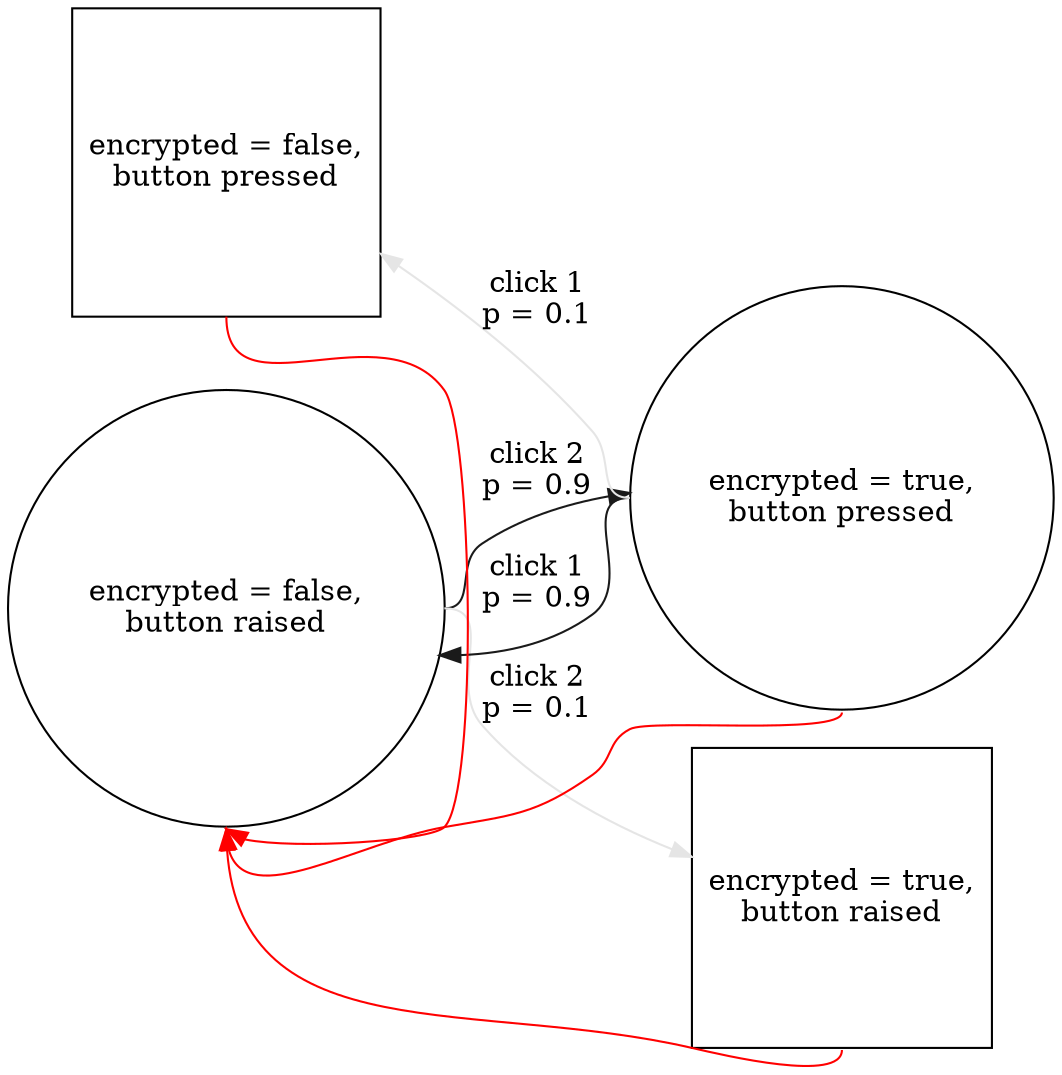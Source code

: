 digraph "04-simple-boolean-with-reset" {
  rankdir = LR;
  node [
    shape = circle
  ];

  off [ label = "encrypted = false,\nbutton raised" ];
  on [ label = "encrypted = true,\nbutton pressed" ];

  subgraph { rank = same; on_confused; off; };
  subgraph { rank = same; off_confused; on; };

  off_confused [ label = "encrypted = true,\nbutton raised", shape = square ];
  on_confused [ label = "encrypted = false,\nbutton pressed", shape = square ];

  off:e -> off_confused [ label = "click 2\np = 0.1", color = grey90, weight = 1 ];
  off:e -> on [ label = "click 2\np = 0.9", color = grey10, weight = 9 ];

  on:w -> on_confused [ label = "click 1\np = 0.1", color = grey90, weight = 1 ];
  on:w -> off [ label = "click 1\np = 0.9", color = grey10, weight = 9 ];

  off_confused:s -> off:s [ color = red, weight = 1 ];
  on_confused:s -> off:s [ color = red, weight = 1 ];
  on:s -> off:s [ color = red, weight = 1 ];
}
